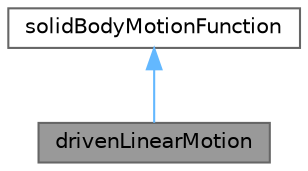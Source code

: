 digraph "drivenLinearMotion"
{
 // LATEX_PDF_SIZE
  bgcolor="transparent";
  edge [fontname=Helvetica,fontsize=10,labelfontname=Helvetica,labelfontsize=10];
  node [fontname=Helvetica,fontsize=10,shape=box,height=0.2,width=0.4];
  Node1 [id="Node000001",label="drivenLinearMotion",height=0.2,width=0.4,color="gray40", fillcolor="grey60", style="filled", fontcolor="black",tooltip="Variable velocity displacement. The velocity is read from a uniformVectorField from the time registry..."];
  Node2 -> Node1 [id="edge1_Node000001_Node000002",dir="back",color="steelblue1",style="solid",tooltip=" "];
  Node2 [id="Node000002",label="solidBodyMotionFunction",height=0.2,width=0.4,color="gray40", fillcolor="white", style="filled",URL="$classFoam_1_1solidBodyMotionFunction.html",tooltip="Base class for defining solid-body motions."];
}
